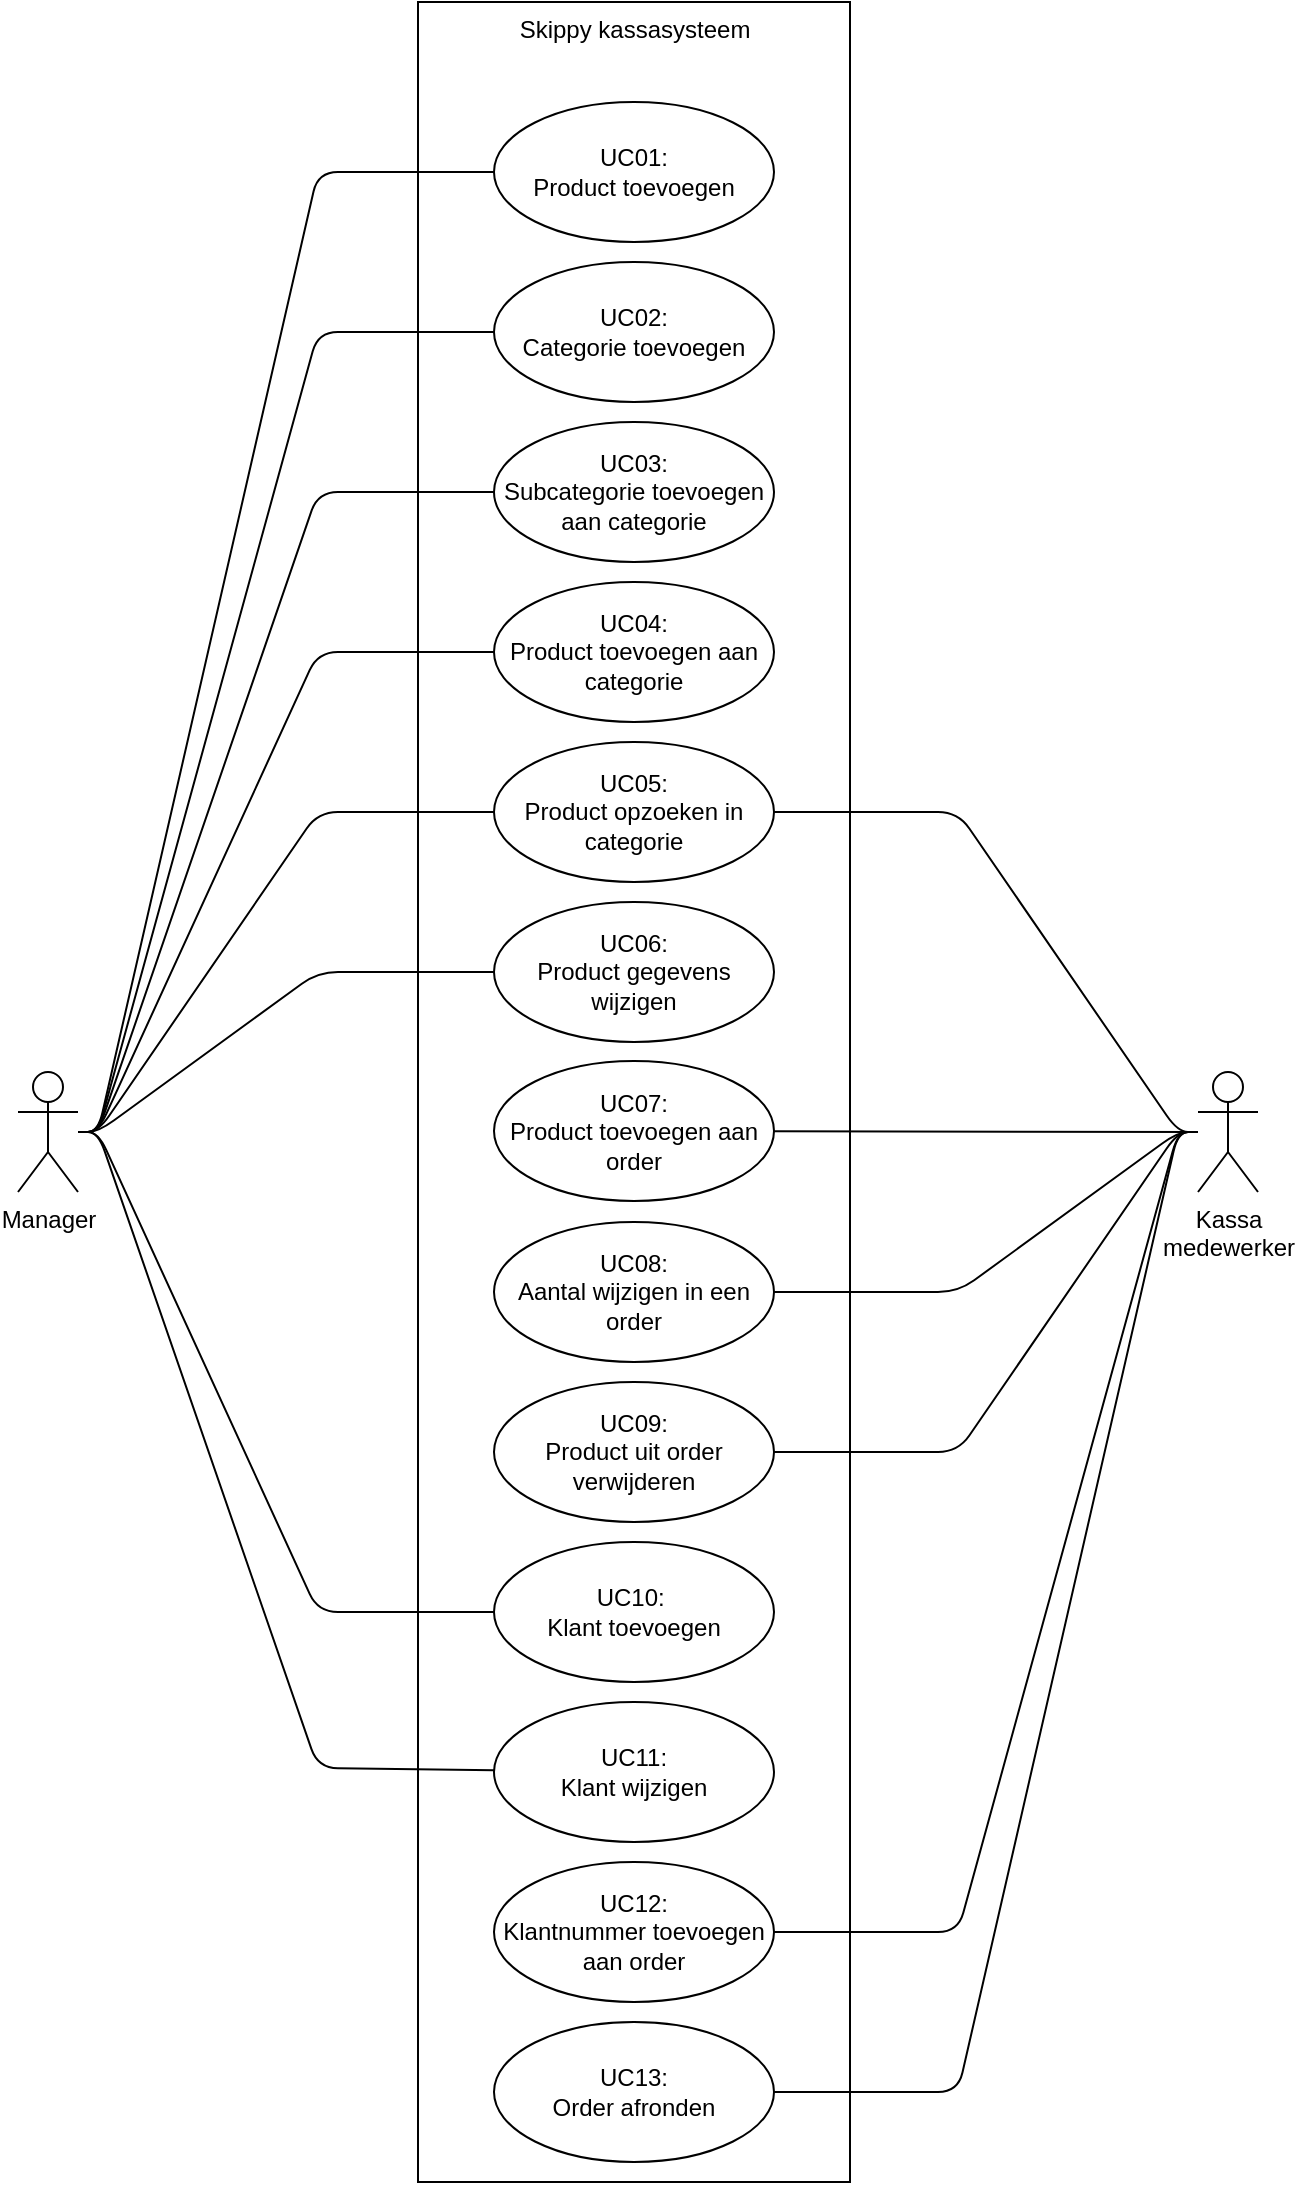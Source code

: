 <mxfile version="12.9.6" type="device"><diagram id="HI6yYWDdGO-Zwftc_fbE" name="Page-1"><mxGraphModel dx="2031" dy="1089" grid="1" gridSize="10" guides="1" tooltips="1" connect="1" arrows="1" fold="1" page="1" pageScale="1" pageWidth="827" pageHeight="1169" math="0" shadow="0"><root><mxCell id="0"/><mxCell id="1" parent="0"/><mxCell id="gMyWXKjRWucjWPFJ2aWg-3" value="Skippy kassasysteem" style="html=1;verticalAlign=top;fillColor=none;" vertex="1" parent="1"><mxGeometry x="290" y="20" width="216" height="1090" as="geometry"/></mxCell><mxCell id="gMyWXKjRWucjWPFJ2aWg-1" value="Manager&lt;br&gt;" style="shape=umlActor;verticalLabelPosition=bottom;labelBackgroundColor=#ffffff;verticalAlign=top;html=1;outlineConnect=0;" vertex="1" parent="1"><mxGeometry x="90" y="555" width="30" height="60" as="geometry"/></mxCell><mxCell id="gMyWXKjRWucjWPFJ2aWg-2" value="UC01: &lt;br&gt;Product toevoegen" style="ellipse;whiteSpace=wrap;html=1;" vertex="1" parent="1"><mxGeometry x="328" y="70" width="140" height="70" as="geometry"/></mxCell><mxCell id="gMyWXKjRWucjWPFJ2aWg-4" value="" style="endArrow=none;html=1;" edge="1" parent="1" source="gMyWXKjRWucjWPFJ2aWg-1" target="gMyWXKjRWucjWPFJ2aWg-2"><mxGeometry width="50" height="50" relative="1" as="geometry"><mxPoint x="60" y="100" as="sourcePoint"/><mxPoint x="110" y="50" as="targetPoint"/><Array as="points"><mxPoint x="130" y="585"/><mxPoint x="240" y="105"/></Array></mxGeometry></mxCell><mxCell id="gMyWXKjRWucjWPFJ2aWg-5" value="UC02: &lt;br&gt;Categorie toevoegen" style="ellipse;whiteSpace=wrap;html=1;" vertex="1" parent="1"><mxGeometry x="328" y="150" width="140" height="70" as="geometry"/></mxCell><mxCell id="gMyWXKjRWucjWPFJ2aWg-6" value="UC03: &lt;br&gt;Subcategorie toevoegen aan categorie" style="ellipse;whiteSpace=wrap;html=1;" vertex="1" parent="1"><mxGeometry x="328" y="230" width="140" height="70" as="geometry"/></mxCell><mxCell id="gMyWXKjRWucjWPFJ2aWg-7" value="" style="endArrow=none;html=1;" edge="1" parent="1" source="gMyWXKjRWucjWPFJ2aWg-1" target="gMyWXKjRWucjWPFJ2aWg-5"><mxGeometry width="50" height="50" relative="1" as="geometry"><mxPoint x="-30" y="430" as="sourcePoint"/><mxPoint x="20" y="380" as="targetPoint"/><Array as="points"><mxPoint x="130" y="585"/><mxPoint x="240" y="185"/></Array></mxGeometry></mxCell><mxCell id="gMyWXKjRWucjWPFJ2aWg-8" value="" style="endArrow=none;html=1;" edge="1" parent="1" source="gMyWXKjRWucjWPFJ2aWg-1" target="gMyWXKjRWucjWPFJ2aWg-6"><mxGeometry width="50" height="50" relative="1" as="geometry"><mxPoint x="120" y="480" as="sourcePoint"/><mxPoint x="170" y="430" as="targetPoint"/><Array as="points"><mxPoint x="130" y="585"/><mxPoint x="240" y="265"/></Array></mxGeometry></mxCell><mxCell id="gMyWXKjRWucjWPFJ2aWg-9" value="UC04: &lt;br&gt;Product toevoegen aan categorie" style="ellipse;whiteSpace=wrap;html=1;" vertex="1" parent="1"><mxGeometry x="328" y="310" width="140" height="70" as="geometry"/></mxCell><mxCell id="gMyWXKjRWucjWPFJ2aWg-10" value="UC05: &lt;br&gt;Product opzoeken in categorie" style="ellipse;whiteSpace=wrap;html=1;" vertex="1" parent="1"><mxGeometry x="328" y="390" width="140" height="70" as="geometry"/></mxCell><mxCell id="gMyWXKjRWucjWPFJ2aWg-11" value="" style="endArrow=none;html=1;" edge="1" parent="1" source="gMyWXKjRWucjWPFJ2aWg-1" target="gMyWXKjRWucjWPFJ2aWg-9"><mxGeometry width="50" height="50" relative="1" as="geometry"><mxPoint x="90" y="380" as="sourcePoint"/><mxPoint x="170" y="420" as="targetPoint"/><Array as="points"><mxPoint x="130" y="585"/><mxPoint x="240" y="345"/></Array></mxGeometry></mxCell><mxCell id="gMyWXKjRWucjWPFJ2aWg-12" value="" style="endArrow=none;html=1;" edge="1" parent="1" source="gMyWXKjRWucjWPFJ2aWg-1" target="gMyWXKjRWucjWPFJ2aWg-10"><mxGeometry width="50" height="50" relative="1" as="geometry"><mxPoint x="160" y="460" as="sourcePoint"/><mxPoint x="210" y="410" as="targetPoint"/><Array as="points"><mxPoint x="130" y="585"/><mxPoint x="240" y="425"/></Array></mxGeometry></mxCell><mxCell id="gMyWXKjRWucjWPFJ2aWg-13" value="Kassa &lt;br&gt;medewerker" style="shape=umlActor;verticalLabelPosition=bottom;labelBackgroundColor=#ffffff;verticalAlign=top;html=1;outlineConnect=0;" vertex="1" parent="1"><mxGeometry x="680" y="555" width="30" height="60" as="geometry"/></mxCell><mxCell id="gMyWXKjRWucjWPFJ2aWg-14" value="" style="endArrow=none;html=1;" edge="1" parent="1" source="gMyWXKjRWucjWPFJ2aWg-13" target="gMyWXKjRWucjWPFJ2aWg-10"><mxGeometry width="50" height="50" relative="1" as="geometry"><mxPoint x="240" y="690" as="sourcePoint"/><mxPoint x="290" y="640" as="targetPoint"/><Array as="points"><mxPoint x="670" y="585"/><mxPoint x="560" y="425"/></Array></mxGeometry></mxCell><mxCell id="gMyWXKjRWucjWPFJ2aWg-15" value="UC06: &lt;br&gt;Product gegevens wijzigen" style="ellipse;whiteSpace=wrap;html=1;" vertex="1" parent="1"><mxGeometry x="328" y="470" width="140" height="70" as="geometry"/></mxCell><mxCell id="gMyWXKjRWucjWPFJ2aWg-16" value="" style="endArrow=none;html=1;" edge="1" parent="1" source="gMyWXKjRWucjWPFJ2aWg-1" target="gMyWXKjRWucjWPFJ2aWg-15"><mxGeometry width="50" height="50" relative="1" as="geometry"><mxPoint x="130" y="650" as="sourcePoint"/><mxPoint x="180" y="600" as="targetPoint"/><Array as="points"><mxPoint x="130" y="585"/><mxPoint x="240" y="505"/></Array></mxGeometry></mxCell><mxCell id="gMyWXKjRWucjWPFJ2aWg-17" value="UC07: &lt;br&gt;Product toevoegen aan order" style="ellipse;whiteSpace=wrap;html=1;" vertex="1" parent="1"><mxGeometry x="328" y="549.5" width="140" height="70" as="geometry"/></mxCell><mxCell id="gMyWXKjRWucjWPFJ2aWg-18" value="UC08: &lt;br&gt;Aantal wijzigen in een order" style="ellipse;whiteSpace=wrap;html=1;" vertex="1" parent="1"><mxGeometry x="328" y="630" width="140" height="70" as="geometry"/></mxCell><mxCell id="gMyWXKjRWucjWPFJ2aWg-19" value="UC09: &lt;br&gt;Product uit order verwijderen" style="ellipse;whiteSpace=wrap;html=1;" vertex="1" parent="1"><mxGeometry x="328" y="710" width="140" height="70" as="geometry"/></mxCell><mxCell id="gMyWXKjRWucjWPFJ2aWg-20" value="UC10:&amp;nbsp;&lt;br&gt;Klant toevoegen" style="ellipse;whiteSpace=wrap;html=1;" vertex="1" parent="1"><mxGeometry x="328" y="790" width="140" height="70" as="geometry"/></mxCell><mxCell id="gMyWXKjRWucjWPFJ2aWg-21" value="" style="endArrow=none;html=1;" edge="1" parent="1" source="gMyWXKjRWucjWPFJ2aWg-1" target="gMyWXKjRWucjWPFJ2aWg-20"><mxGeometry width="50" height="50" relative="1" as="geometry"><mxPoint x="-70" y="740" as="sourcePoint"/><mxPoint x="-20" y="690" as="targetPoint"/><Array as="points"><mxPoint x="130" y="585"/><mxPoint x="240" y="825"/></Array></mxGeometry></mxCell><mxCell id="gMyWXKjRWucjWPFJ2aWg-22" value="UC11: &lt;br&gt;Klant wijzigen" style="ellipse;whiteSpace=wrap;html=1;" vertex="1" parent="1"><mxGeometry x="328" y="870" width="140" height="70" as="geometry"/></mxCell><mxCell id="gMyWXKjRWucjWPFJ2aWg-23" value="UC12: &lt;br&gt;Klantnummer toevoegen aan order" style="ellipse;whiteSpace=wrap;html=1;" vertex="1" parent="1"><mxGeometry x="328" y="950" width="140" height="70" as="geometry"/></mxCell><mxCell id="gMyWXKjRWucjWPFJ2aWg-24" value="UC13: &lt;br&gt;Order afronden" style="ellipse;whiteSpace=wrap;html=1;" vertex="1" parent="1"><mxGeometry x="328" y="1030" width="140" height="70" as="geometry"/></mxCell><mxCell id="gMyWXKjRWucjWPFJ2aWg-27" value="" style="endArrow=none;html=1;" edge="1" parent="1" source="gMyWXKjRWucjWPFJ2aWg-1" target="gMyWXKjRWucjWPFJ2aWg-22"><mxGeometry width="50" height="50" relative="1" as="geometry"><mxPoint x="190" y="630" as="sourcePoint"/><mxPoint x="240" y="580" as="targetPoint"/><Array as="points"><mxPoint x="130" y="585"/><mxPoint x="240" y="903"/></Array></mxGeometry></mxCell><mxCell id="gMyWXKjRWucjWPFJ2aWg-29" value="" style="endArrow=none;html=1;" edge="1" parent="1" source="gMyWXKjRWucjWPFJ2aWg-13" target="gMyWXKjRWucjWPFJ2aWg-17"><mxGeometry width="50" height="50" relative="1" as="geometry"><mxPoint x="690" y="390" as="sourcePoint"/><mxPoint x="740" y="340" as="targetPoint"/></mxGeometry></mxCell><mxCell id="gMyWXKjRWucjWPFJ2aWg-30" value="" style="endArrow=none;html=1;entryX=1;entryY=0.5;entryDx=0;entryDy=0;" edge="1" parent="1" source="gMyWXKjRWucjWPFJ2aWg-13" target="gMyWXKjRWucjWPFJ2aWg-18"><mxGeometry width="50" height="50" relative="1" as="geometry"><mxPoint x="640" y="820" as="sourcePoint"/><mxPoint x="690" y="770" as="targetPoint"/><Array as="points"><mxPoint x="670" y="585"/><mxPoint x="560" y="665"/></Array></mxGeometry></mxCell><mxCell id="gMyWXKjRWucjWPFJ2aWg-31" value="" style="endArrow=none;html=1;" edge="1" parent="1" source="gMyWXKjRWucjWPFJ2aWg-19" target="gMyWXKjRWucjWPFJ2aWg-13"><mxGeometry width="50" height="50" relative="1" as="geometry"><mxPoint x="630" y="870" as="sourcePoint"/><mxPoint x="680" y="820" as="targetPoint"/><Array as="points"><mxPoint x="560" y="745"/><mxPoint x="670" y="585"/></Array></mxGeometry></mxCell><mxCell id="gMyWXKjRWucjWPFJ2aWg-32" value="" style="endArrow=none;html=1;" edge="1" parent="1" source="gMyWXKjRWucjWPFJ2aWg-23" target="gMyWXKjRWucjWPFJ2aWg-13"><mxGeometry width="50" height="50" relative="1" as="geometry"><mxPoint x="600" y="860" as="sourcePoint"/><mxPoint x="650" y="810" as="targetPoint"/><Array as="points"><mxPoint x="560" y="985"/><mxPoint x="670" y="585"/></Array></mxGeometry></mxCell><mxCell id="gMyWXKjRWucjWPFJ2aWg-33" value="" style="endArrow=none;html=1;" edge="1" parent="1" source="gMyWXKjRWucjWPFJ2aWg-24" target="gMyWXKjRWucjWPFJ2aWg-13"><mxGeometry width="50" height="50" relative="1" as="geometry"><mxPoint x="630" y="1020" as="sourcePoint"/><mxPoint x="680" y="970" as="targetPoint"/><Array as="points"><mxPoint x="560" y="1065"/><mxPoint x="670" y="585"/></Array></mxGeometry></mxCell></root></mxGraphModel></diagram></mxfile>